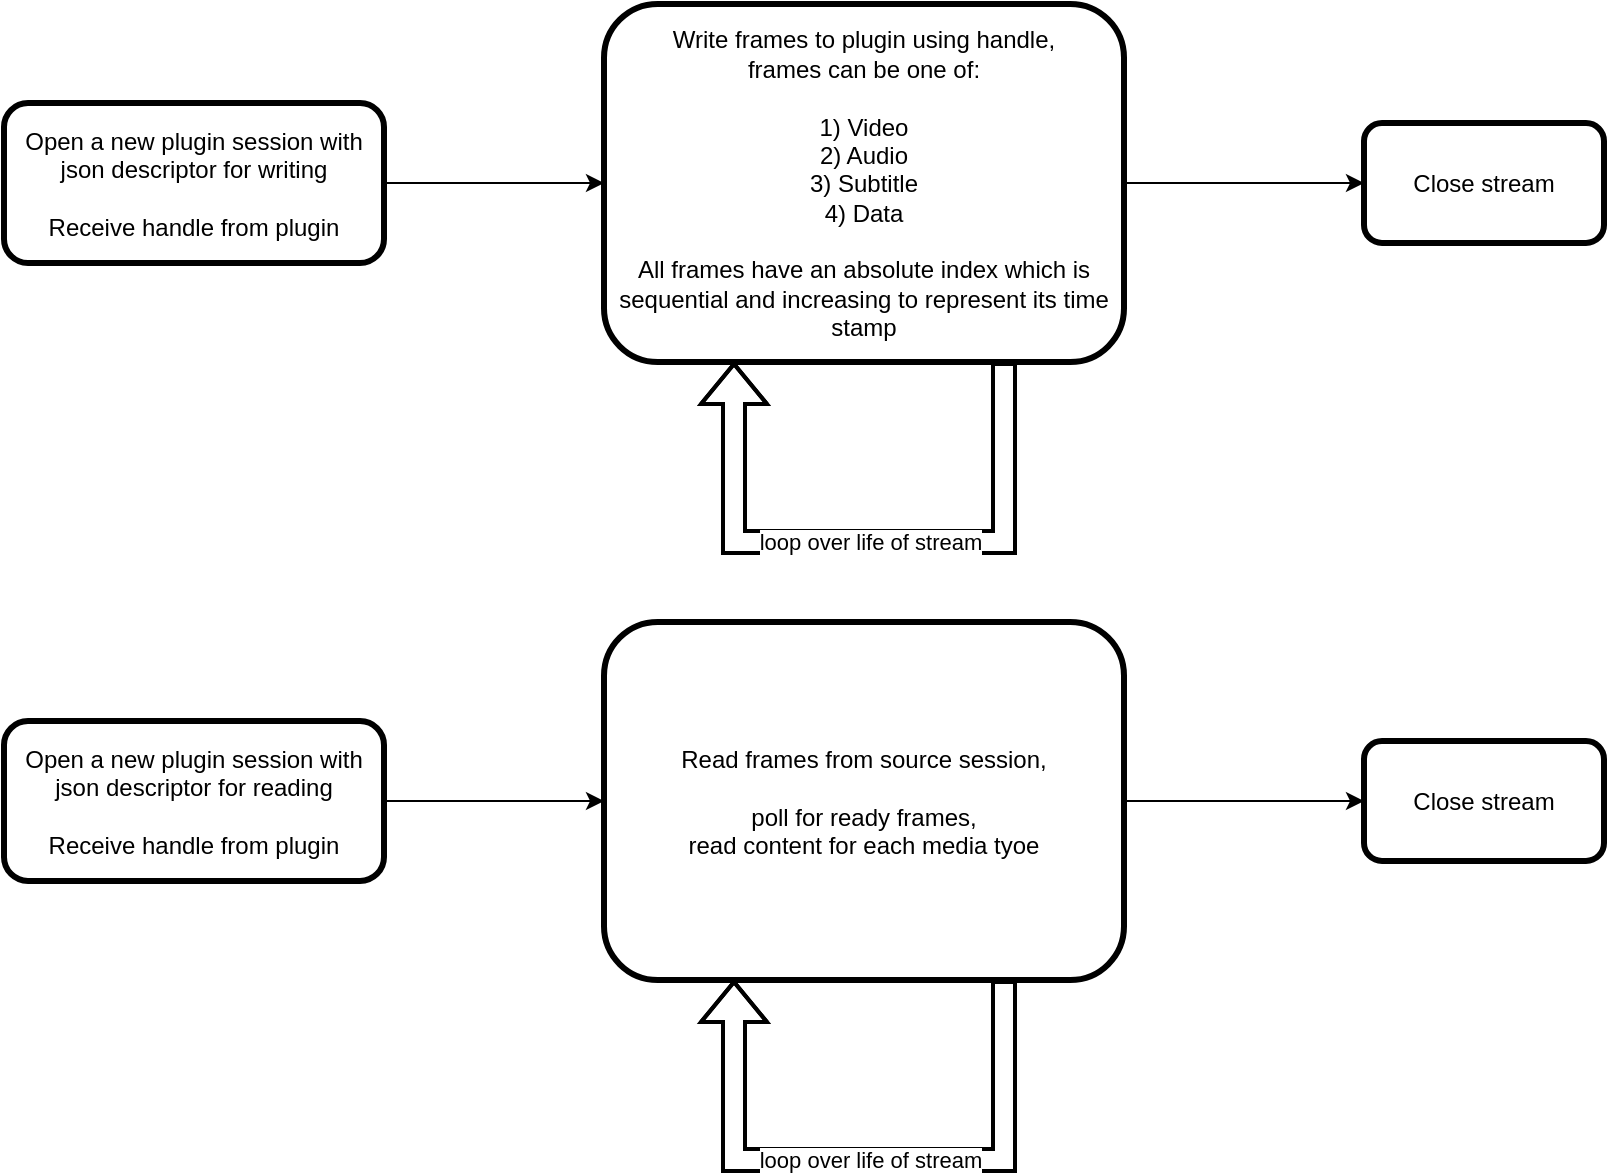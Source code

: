<mxfile version="22.0.2" type="device">
  <diagram name="Page-1" id="AWQeqwl5IBlZRqKL4Kw_">
    <mxGraphModel dx="1206" dy="816" grid="1" gridSize="10" guides="1" tooltips="1" connect="1" arrows="1" fold="1" page="1" pageScale="1" pageWidth="1169" pageHeight="827" math="0" shadow="0">
      <root>
        <mxCell id="0" />
        <mxCell id="1" parent="0" />
        <mxCell id="wIJuDzCxKmxPU-8-YRUT-7" style="edgeStyle=orthogonalEdgeStyle;rounded=0;orthogonalLoop=1;jettySize=auto;html=1;entryX=0;entryY=0.5;entryDx=0;entryDy=0;" parent="1" source="wIJuDzCxKmxPU-8-YRUT-1" target="wIJuDzCxKmxPU-8-YRUT-2" edge="1">
          <mxGeometry relative="1" as="geometry" />
        </mxCell>
        <mxCell id="wIJuDzCxKmxPU-8-YRUT-1" value="Open a new plugin session with json descriptor for writing&lt;br&gt;&lt;br&gt;Receive handle from plugin" style="rounded=1;whiteSpace=wrap;html=1;strokeWidth=3;" parent="1" vertex="1">
          <mxGeometry x="60" y="140.5" width="190" height="80" as="geometry" />
        </mxCell>
        <mxCell id="wIJuDzCxKmxPU-8-YRUT-6" style="edgeStyle=orthogonalEdgeStyle;rounded=0;orthogonalLoop=1;jettySize=auto;html=1;entryX=0;entryY=0.5;entryDx=0;entryDy=0;" parent="1" source="wIJuDzCxKmxPU-8-YRUT-2" target="wIJuDzCxKmxPU-8-YRUT-5" edge="1">
          <mxGeometry relative="1" as="geometry" />
        </mxCell>
        <mxCell id="wIJuDzCxKmxPU-8-YRUT-2" value="Write frames to plugin using handle,&lt;br&gt;frames can be one of:&lt;br&gt;&lt;br&gt;1) Video&lt;br&gt;2) Audio&lt;br&gt;3) Subtitle&lt;br&gt;4) Data&lt;br&gt;&lt;br&gt;All frames have an absolute index which is sequential and increasing to represent its time stamp" style="rounded=1;whiteSpace=wrap;html=1;strokeWidth=3;" parent="1" vertex="1">
          <mxGeometry x="360" y="91" width="260" height="179" as="geometry" />
        </mxCell>
        <mxCell id="wIJuDzCxKmxPU-8-YRUT-3" value="loop over life of stream" style="edgeStyle=orthogonalEdgeStyle;rounded=0;orthogonalLoop=1;jettySize=auto;html=1;entryX=0.25;entryY=1;entryDx=0;entryDy=0;shape=flexArrow;strokeWidth=2;" parent="1" source="wIJuDzCxKmxPU-8-YRUT-2" target="wIJuDzCxKmxPU-8-YRUT-2" edge="1">
          <mxGeometry relative="1" as="geometry">
            <Array as="points">
              <mxPoint x="560" y="360" />
              <mxPoint x="425" y="360" />
            </Array>
          </mxGeometry>
        </mxCell>
        <mxCell id="wIJuDzCxKmxPU-8-YRUT-5" value="Close stream" style="rounded=1;whiteSpace=wrap;html=1;strokeWidth=3;" parent="1" vertex="1">
          <mxGeometry x="740" y="150.5" width="120" height="60" as="geometry" />
        </mxCell>
        <mxCell id="wIJuDzCxKmxPU-8-YRUT-14" style="edgeStyle=orthogonalEdgeStyle;rounded=0;orthogonalLoop=1;jettySize=auto;html=1;entryX=0;entryY=0.5;entryDx=0;entryDy=0;" parent="1" source="wIJuDzCxKmxPU-8-YRUT-15" target="wIJuDzCxKmxPU-8-YRUT-17" edge="1">
          <mxGeometry relative="1" as="geometry" />
        </mxCell>
        <mxCell id="wIJuDzCxKmxPU-8-YRUT-15" value="Open a new plugin session with json descriptor for reading&lt;br&gt;&lt;br&gt;Receive handle from plugin" style="rounded=1;whiteSpace=wrap;html=1;strokeWidth=3;" parent="1" vertex="1">
          <mxGeometry x="60" y="449.5" width="190" height="80" as="geometry" />
        </mxCell>
        <mxCell id="wIJuDzCxKmxPU-8-YRUT-16" style="edgeStyle=orthogonalEdgeStyle;rounded=0;orthogonalLoop=1;jettySize=auto;html=1;entryX=0;entryY=0.5;entryDx=0;entryDy=0;" parent="1" source="wIJuDzCxKmxPU-8-YRUT-17" target="wIJuDzCxKmxPU-8-YRUT-19" edge="1">
          <mxGeometry relative="1" as="geometry" />
        </mxCell>
        <mxCell id="wIJuDzCxKmxPU-8-YRUT-17" value="Read frames from source session, &lt;br&gt;&lt;br&gt;poll for ready frames, &lt;br&gt;read content for each media tyoe&lt;br&gt;" style="rounded=1;whiteSpace=wrap;html=1;strokeWidth=3;" parent="1" vertex="1">
          <mxGeometry x="360" y="400" width="260" height="179" as="geometry" />
        </mxCell>
        <mxCell id="wIJuDzCxKmxPU-8-YRUT-18" value="loop over life of stream" style="edgeStyle=orthogonalEdgeStyle;rounded=0;orthogonalLoop=1;jettySize=auto;html=1;entryX=0.25;entryY=1;entryDx=0;entryDy=0;shape=flexArrow;strokeWidth=2;" parent="1" source="wIJuDzCxKmxPU-8-YRUT-17" target="wIJuDzCxKmxPU-8-YRUT-17" edge="1">
          <mxGeometry relative="1" as="geometry">
            <Array as="points">
              <mxPoint x="560" y="669" />
              <mxPoint x="425" y="669" />
            </Array>
          </mxGeometry>
        </mxCell>
        <mxCell id="wIJuDzCxKmxPU-8-YRUT-19" value="Close stream" style="rounded=1;whiteSpace=wrap;html=1;strokeWidth=3;" parent="1" vertex="1">
          <mxGeometry x="740" y="459.5" width="120" height="60" as="geometry" />
        </mxCell>
      </root>
    </mxGraphModel>
  </diagram>
</mxfile>
